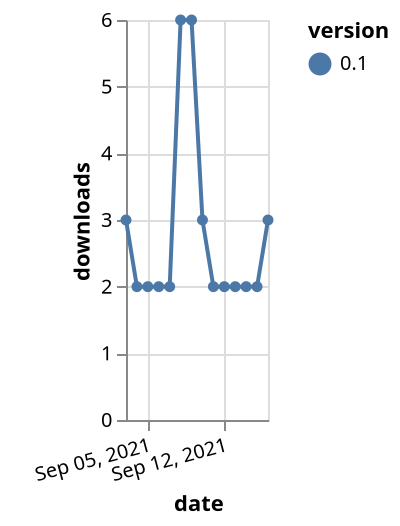 {"$schema": "https://vega.github.io/schema/vega-lite/v5.json", "description": "A simple bar chart with embedded data.", "data": {"values": [{"date": "2021-09-03", "total": 3414, "delta": 3, "version": "0.1"}, {"date": "2021-09-04", "total": 3416, "delta": 2, "version": "0.1"}, {"date": "2021-09-05", "total": 3418, "delta": 2, "version": "0.1"}, {"date": "2021-09-06", "total": 3420, "delta": 2, "version": "0.1"}, {"date": "2021-09-07", "total": 3422, "delta": 2, "version": "0.1"}, {"date": "2021-09-08", "total": 3428, "delta": 6, "version": "0.1"}, {"date": "2021-09-09", "total": 3434, "delta": 6, "version": "0.1"}, {"date": "2021-09-10", "total": 3437, "delta": 3, "version": "0.1"}, {"date": "2021-09-11", "total": 3439, "delta": 2, "version": "0.1"}, {"date": "2021-09-12", "total": 3441, "delta": 2, "version": "0.1"}, {"date": "2021-09-13", "total": 3443, "delta": 2, "version": "0.1"}, {"date": "2021-09-14", "total": 3445, "delta": 2, "version": "0.1"}, {"date": "2021-09-15", "total": 3447, "delta": 2, "version": "0.1"}, {"date": "2021-09-16", "total": 3450, "delta": 3, "version": "0.1"}]}, "width": "container", "mark": {"type": "line", "point": {"filled": true}}, "encoding": {"x": {"field": "date", "type": "temporal", "timeUnit": "yearmonthdate", "title": "date", "axis": {"labelAngle": -15}}, "y": {"field": "delta", "type": "quantitative", "title": "downloads"}, "color": {"field": "version", "type": "nominal"}, "tooltip": {"field": "delta"}}}